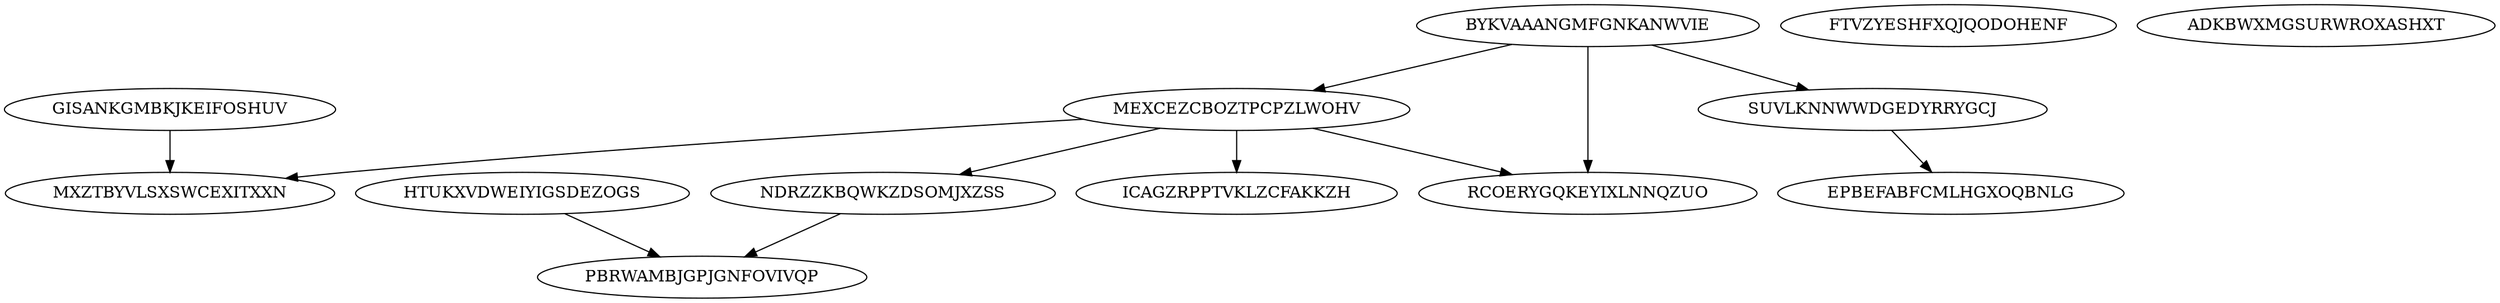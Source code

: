 digraph N13M11 {
	BYKVAAANGMFGNKANWVIE	[Weight=17];
	MEXCEZCBOZTPCPZLWOHV	[Weight=18];
	FTVZYESHFXQJQODOHENF	[Weight=11];
	GISANKGMBKJKEIFOSHUV	[Weight=12];
	MXZTBYVLSXSWCEXITXXN	[Weight=20];
	HTUKXVDWEIYIGSDEZOGS	[Weight=17];
	SUVLKNNWWDGEDYRRYGCJ	[Weight=12];
	NDRZZKBQWKZDSOMJXZSS	[Weight=20];
	EPBEFABFCMLHGXOQBNLG	[Weight=15];
	PBRWAMBJGPJGNFOVIVQP	[Weight=12];
	ICAGZRPPTVKLZCFAKKZH	[Weight=15];
	ADKBWXMGSURWROXASHXT	[Weight=12];
	RCOERYGQKEYIXLNNQZUO	[Weight=15];
	MEXCEZCBOZTPCPZLWOHV -> RCOERYGQKEYIXLNNQZUO [Weight=15];
	MEXCEZCBOZTPCPZLWOHV -> ICAGZRPPTVKLZCFAKKZH [Weight=15];
	HTUKXVDWEIYIGSDEZOGS -> PBRWAMBJGPJGNFOVIVQP [Weight=19];
	BYKVAAANGMFGNKANWVIE -> MEXCEZCBOZTPCPZLWOHV [Weight=10];
	BYKVAAANGMFGNKANWVIE -> SUVLKNNWWDGEDYRRYGCJ [Weight=17];
	MEXCEZCBOZTPCPZLWOHV -> NDRZZKBQWKZDSOMJXZSS [Weight=14];
	MEXCEZCBOZTPCPZLWOHV -> MXZTBYVLSXSWCEXITXXN [Weight=10];
	BYKVAAANGMFGNKANWVIE -> RCOERYGQKEYIXLNNQZUO [Weight=10];
	SUVLKNNWWDGEDYRRYGCJ -> EPBEFABFCMLHGXOQBNLG [Weight=15];
	NDRZZKBQWKZDSOMJXZSS -> PBRWAMBJGPJGNFOVIVQP [Weight=20];
	GISANKGMBKJKEIFOSHUV -> MXZTBYVLSXSWCEXITXXN [Weight=19];
}

